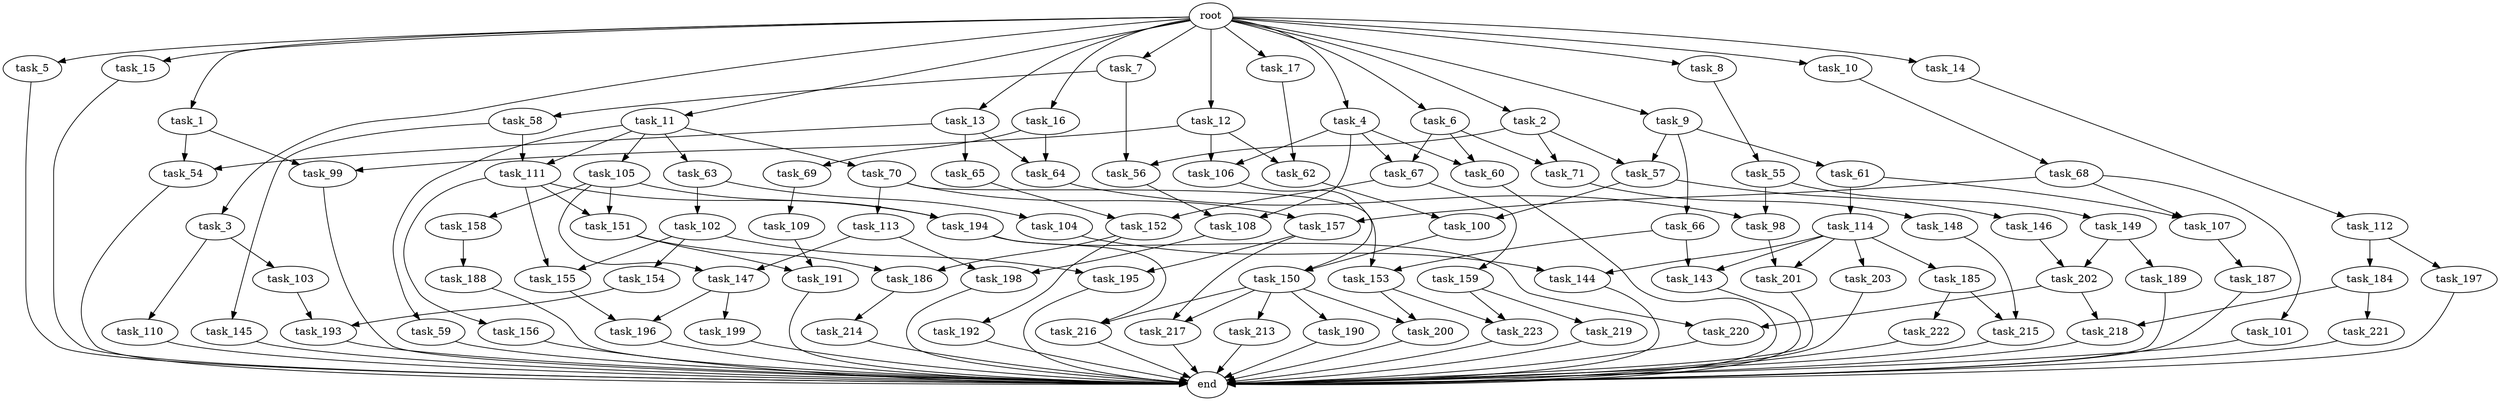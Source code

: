 digraph G {
  root [size="0.000000"];
  task_1 [size="1.024000"];
  task_2 [size="1.024000"];
  task_3 [size="1.024000"];
  task_4 [size="1.024000"];
  task_5 [size="1.024000"];
  task_6 [size="1.024000"];
  task_7 [size="1.024000"];
  task_8 [size="1.024000"];
  task_9 [size="1.024000"];
  task_10 [size="1.024000"];
  task_11 [size="1.024000"];
  task_12 [size="1.024000"];
  task_13 [size="1.024000"];
  task_14 [size="1.024000"];
  task_15 [size="1.024000"];
  task_16 [size="1.024000"];
  task_17 [size="1.024000"];
  task_54 [size="523986010.112000"];
  task_55 [size="549755813.888000"];
  task_56 [size="635655159.808000"];
  task_57 [size="910533066.752000"];
  task_58 [size="420906795.008000"];
  task_59 [size="77309411.328000"];
  task_60 [size="841813590.016000"];
  task_61 [size="695784701.952000"];
  task_62 [size="635655159.808000"];
  task_63 [size="77309411.328000"];
  task_64 [size="386547056.640000"];
  task_65 [size="309237645.312000"];
  task_66 [size="695784701.952000"];
  task_67 [size="841813590.016000"];
  task_68 [size="77309411.328000"];
  task_69 [size="77309411.328000"];
  task_70 [size="77309411.328000"];
  task_71 [size="635655159.808000"];
  task_98 [size="429496729.600000"];
  task_99 [size="635655159.808000"];
  task_100 [size="858993459.200000"];
  task_101 [size="77309411.328000"];
  task_102 [size="214748364.800000"];
  task_103 [size="858993459.200000"];
  task_104 [size="214748364.800000"];
  task_105 [size="77309411.328000"];
  task_106 [size="841813590.016000"];
  task_107 [size="111669149.696000"];
  task_108 [size="1116691496.960000"];
  task_109 [size="420906795.008000"];
  task_110 [size="858993459.200000"];
  task_111 [size="154618822.656000"];
  task_112 [size="137438953.472000"];
  task_113 [size="695784701.952000"];
  task_114 [size="34359738.368000"];
  task_143 [size="635655159.808000"];
  task_144 [size="841813590.016000"];
  task_145 [size="77309411.328000"];
  task_146 [size="309237645.312000"];
  task_147 [size="730144440.320000"];
  task_148 [size="34359738.368000"];
  task_149 [size="214748364.800000"];
  task_150 [size="1073741824.000000"];
  task_151 [size="773094113.280000"];
  task_152 [size="858993459.200000"];
  task_153 [size="910533066.752000"];
  task_154 [size="695784701.952000"];
  task_155 [size="773094113.280000"];
  task_156 [size="77309411.328000"];
  task_157 [size="773094113.280000"];
  task_158 [size="695784701.952000"];
  task_159 [size="549755813.888000"];
  task_184 [size="858993459.200000"];
  task_185 [size="420906795.008000"];
  task_186 [size="627065225.216000"];
  task_187 [size="77309411.328000"];
  task_188 [size="549755813.888000"];
  task_189 [size="858993459.200000"];
  task_190 [size="858993459.200000"];
  task_191 [size="214748364.800000"];
  task_192 [size="549755813.888000"];
  task_193 [size="1408749273.088000"];
  task_194 [size="773094113.280000"];
  task_195 [size="1391569403.904000"];
  task_196 [size="635655159.808000"];
  task_197 [size="858993459.200000"];
  task_198 [size="455266533.376000"];
  task_199 [size="214748364.800000"];
  task_200 [size="936302870.528000"];
  task_201 [size="841813590.016000"];
  task_202 [size="996432412.672000"];
  task_203 [size="420906795.008000"];
  task_213 [size="858993459.200000"];
  task_214 [size="420906795.008000"];
  task_215 [size="936302870.528000"];
  task_216 [size="1279900254.208000"];
  task_217 [size="1554778161.152000"];
  task_218 [size="730144440.320000"];
  task_219 [size="858993459.200000"];
  task_220 [size="730144440.320000"];
  task_221 [size="420906795.008000"];
  task_222 [size="77309411.328000"];
  task_223 [size="936302870.528000"];
  end [size="0.000000"];

  root -> task_1 [size="1.000000"];
  root -> task_2 [size="1.000000"];
  root -> task_3 [size="1.000000"];
  root -> task_4 [size="1.000000"];
  root -> task_5 [size="1.000000"];
  root -> task_6 [size="1.000000"];
  root -> task_7 [size="1.000000"];
  root -> task_8 [size="1.000000"];
  root -> task_9 [size="1.000000"];
  root -> task_10 [size="1.000000"];
  root -> task_11 [size="1.000000"];
  root -> task_12 [size="1.000000"];
  root -> task_13 [size="1.000000"];
  root -> task_14 [size="1.000000"];
  root -> task_15 [size="1.000000"];
  root -> task_16 [size="1.000000"];
  root -> task_17 [size="1.000000"];
  task_1 -> task_54 [size="209715200.000000"];
  task_1 -> task_99 [size="209715200.000000"];
  task_2 -> task_56 [size="209715200.000000"];
  task_2 -> task_57 [size="209715200.000000"];
  task_2 -> task_71 [size="209715200.000000"];
  task_3 -> task_103 [size="838860800.000000"];
  task_3 -> task_110 [size="838860800.000000"];
  task_4 -> task_60 [size="411041792.000000"];
  task_4 -> task_67 [size="411041792.000000"];
  task_4 -> task_106 [size="411041792.000000"];
  task_4 -> task_108 [size="411041792.000000"];
  task_5 -> end [size="1.000000"];
  task_6 -> task_60 [size="411041792.000000"];
  task_6 -> task_67 [size="411041792.000000"];
  task_6 -> task_71 [size="411041792.000000"];
  task_7 -> task_56 [size="411041792.000000"];
  task_7 -> task_58 [size="411041792.000000"];
  task_8 -> task_55 [size="536870912.000000"];
  task_9 -> task_57 [size="679477248.000000"];
  task_9 -> task_61 [size="679477248.000000"];
  task_9 -> task_66 [size="679477248.000000"];
  task_10 -> task_68 [size="75497472.000000"];
  task_11 -> task_59 [size="75497472.000000"];
  task_11 -> task_63 [size="75497472.000000"];
  task_11 -> task_70 [size="75497472.000000"];
  task_11 -> task_105 [size="75497472.000000"];
  task_11 -> task_111 [size="75497472.000000"];
  task_12 -> task_62 [size="411041792.000000"];
  task_12 -> task_99 [size="411041792.000000"];
  task_12 -> task_106 [size="411041792.000000"];
  task_13 -> task_54 [size="301989888.000000"];
  task_13 -> task_64 [size="301989888.000000"];
  task_13 -> task_65 [size="301989888.000000"];
  task_14 -> task_112 [size="134217728.000000"];
  task_15 -> end [size="1.000000"];
  task_16 -> task_64 [size="75497472.000000"];
  task_16 -> task_69 [size="75497472.000000"];
  task_17 -> task_62 [size="209715200.000000"];
  task_54 -> end [size="1.000000"];
  task_55 -> task_98 [size="209715200.000000"];
  task_55 -> task_149 [size="209715200.000000"];
  task_56 -> task_108 [size="679477248.000000"];
  task_57 -> task_100 [size="301989888.000000"];
  task_57 -> task_146 [size="301989888.000000"];
  task_58 -> task_111 [size="75497472.000000"];
  task_58 -> task_145 [size="75497472.000000"];
  task_59 -> end [size="1.000000"];
  task_60 -> end [size="1.000000"];
  task_61 -> task_107 [size="33554432.000000"];
  task_61 -> task_114 [size="33554432.000000"];
  task_62 -> task_100 [size="536870912.000000"];
  task_63 -> task_102 [size="209715200.000000"];
  task_63 -> task_104 [size="209715200.000000"];
  task_64 -> task_98 [size="209715200.000000"];
  task_65 -> task_152 [size="301989888.000000"];
  task_66 -> task_143 [size="209715200.000000"];
  task_66 -> task_153 [size="209715200.000000"];
  task_67 -> task_152 [size="536870912.000000"];
  task_67 -> task_159 [size="536870912.000000"];
  task_68 -> task_101 [size="75497472.000000"];
  task_68 -> task_107 [size="75497472.000000"];
  task_68 -> task_157 [size="75497472.000000"];
  task_69 -> task_109 [size="411041792.000000"];
  task_70 -> task_113 [size="679477248.000000"];
  task_70 -> task_153 [size="679477248.000000"];
  task_70 -> task_157 [size="679477248.000000"];
  task_71 -> task_148 [size="33554432.000000"];
  task_98 -> task_201 [size="411041792.000000"];
  task_99 -> end [size="1.000000"];
  task_100 -> task_150 [size="838860800.000000"];
  task_101 -> end [size="1.000000"];
  task_102 -> task_154 [size="679477248.000000"];
  task_102 -> task_155 [size="679477248.000000"];
  task_102 -> task_195 [size="679477248.000000"];
  task_103 -> task_193 [size="536870912.000000"];
  task_104 -> task_144 [size="411041792.000000"];
  task_105 -> task_147 [size="679477248.000000"];
  task_105 -> task_151 [size="679477248.000000"];
  task_105 -> task_158 [size="679477248.000000"];
  task_105 -> task_194 [size="679477248.000000"];
  task_106 -> task_150 [size="209715200.000000"];
  task_107 -> task_187 [size="75497472.000000"];
  task_108 -> task_198 [size="411041792.000000"];
  task_109 -> task_191 [size="134217728.000000"];
  task_110 -> end [size="1.000000"];
  task_111 -> task_151 [size="75497472.000000"];
  task_111 -> task_155 [size="75497472.000000"];
  task_111 -> task_156 [size="75497472.000000"];
  task_111 -> task_194 [size="75497472.000000"];
  task_112 -> task_184 [size="838860800.000000"];
  task_112 -> task_197 [size="838860800.000000"];
  task_113 -> task_147 [size="33554432.000000"];
  task_113 -> task_198 [size="33554432.000000"];
  task_114 -> task_143 [size="411041792.000000"];
  task_114 -> task_144 [size="411041792.000000"];
  task_114 -> task_185 [size="411041792.000000"];
  task_114 -> task_201 [size="411041792.000000"];
  task_114 -> task_203 [size="411041792.000000"];
  task_143 -> end [size="1.000000"];
  task_144 -> end [size="1.000000"];
  task_145 -> end [size="1.000000"];
  task_146 -> task_202 [size="134217728.000000"];
  task_147 -> task_196 [size="209715200.000000"];
  task_147 -> task_199 [size="209715200.000000"];
  task_148 -> task_215 [size="838860800.000000"];
  task_149 -> task_189 [size="838860800.000000"];
  task_149 -> task_202 [size="838860800.000000"];
  task_150 -> task_190 [size="838860800.000000"];
  task_150 -> task_200 [size="838860800.000000"];
  task_150 -> task_213 [size="838860800.000000"];
  task_150 -> task_216 [size="838860800.000000"];
  task_150 -> task_217 [size="838860800.000000"];
  task_151 -> task_186 [size="75497472.000000"];
  task_151 -> task_191 [size="75497472.000000"];
  task_152 -> task_186 [size="536870912.000000"];
  task_152 -> task_192 [size="536870912.000000"];
  task_153 -> task_200 [size="75497472.000000"];
  task_153 -> task_223 [size="75497472.000000"];
  task_154 -> task_193 [size="838860800.000000"];
  task_155 -> task_196 [size="411041792.000000"];
  task_156 -> end [size="1.000000"];
  task_157 -> task_195 [size="679477248.000000"];
  task_157 -> task_217 [size="679477248.000000"];
  task_158 -> task_188 [size="536870912.000000"];
  task_159 -> task_219 [size="838860800.000000"];
  task_159 -> task_223 [size="838860800.000000"];
  task_184 -> task_218 [size="411041792.000000"];
  task_184 -> task_221 [size="411041792.000000"];
  task_185 -> task_215 [size="75497472.000000"];
  task_185 -> task_222 [size="75497472.000000"];
  task_186 -> task_214 [size="411041792.000000"];
  task_187 -> end [size="1.000000"];
  task_188 -> end [size="1.000000"];
  task_189 -> end [size="1.000000"];
  task_190 -> end [size="1.000000"];
  task_191 -> end [size="1.000000"];
  task_192 -> end [size="1.000000"];
  task_193 -> end [size="1.000000"];
  task_194 -> task_216 [size="411041792.000000"];
  task_194 -> task_220 [size="411041792.000000"];
  task_195 -> end [size="1.000000"];
  task_196 -> end [size="1.000000"];
  task_197 -> end [size="1.000000"];
  task_198 -> end [size="1.000000"];
  task_199 -> end [size="1.000000"];
  task_200 -> end [size="1.000000"];
  task_201 -> end [size="1.000000"];
  task_202 -> task_218 [size="301989888.000000"];
  task_202 -> task_220 [size="301989888.000000"];
  task_203 -> end [size="1.000000"];
  task_213 -> end [size="1.000000"];
  task_214 -> end [size="1.000000"];
  task_215 -> end [size="1.000000"];
  task_216 -> end [size="1.000000"];
  task_217 -> end [size="1.000000"];
  task_218 -> end [size="1.000000"];
  task_219 -> end [size="1.000000"];
  task_220 -> end [size="1.000000"];
  task_221 -> end [size="1.000000"];
  task_222 -> end [size="1.000000"];
  task_223 -> end [size="1.000000"];
}
